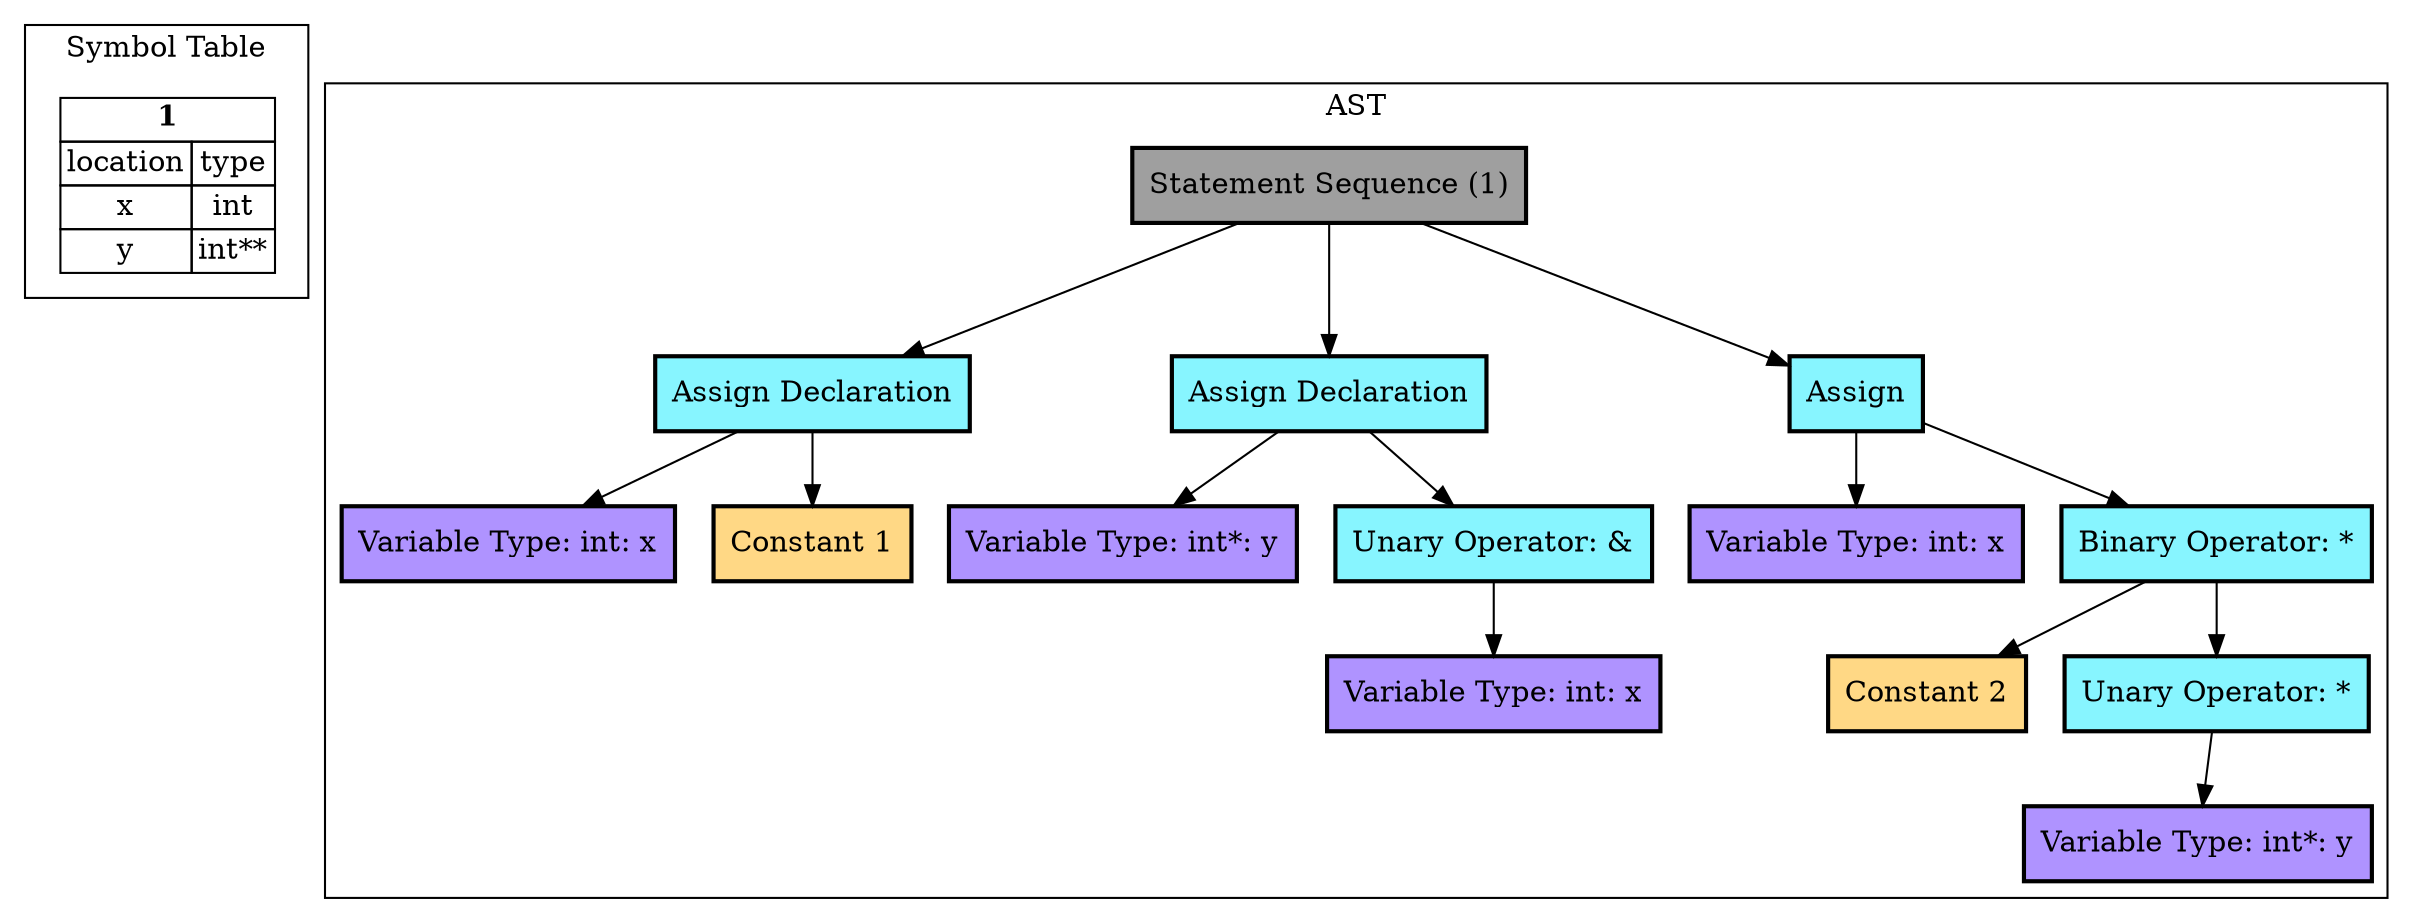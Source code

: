 Digraph G { 
	subgraph cluster_0 {
		tbl1 [
			shape=plaintext
			label=<
				<table border='0' cellborder='1' cellspacing='0'>
					<tr><td colspan="2"><b>1</b></td></tr>
					<tr><td>location</td><td>type</td></tr>
					<tr><td>x</td><td>int</td></tr>
					<tr><td>y</td><td>int**</td></tr>
				</table>
			>];
		label = "Symbol Table";
	}
subgraph cluster_1 {
node [style=filled, shape=rectangle, penwidth=2];
1[label="Statement Sequence (1)", fillcolor="#9f9f9f"] 
2[label="Assign Declaration", fillcolor="#87f5ff"] 
3[label="Variable Type: int: x", fillcolor="#af93ff"] 
4[label="Constant 1", fillcolor="#FFD885"] 
5[label="Assign Declaration", fillcolor="#87f5ff"] 
6[label="Variable Type: int*: y", fillcolor="#af93ff"] 
7[label="Unary Operator: &", fillcolor="#87f5ff"] 
8[label="Variable Type: int: x", fillcolor="#af93ff"] 
9[label="Assign", fillcolor="#87f5ff"] 
10[label="Variable Type: int: x", fillcolor="#af93ff"] 
11[label="Binary Operator: *", fillcolor="#87f5ff"] 
12[label="Constant 2", fillcolor="#FFD885"] 
13[label="Unary Operator: *", fillcolor="#87f5ff"] 
14[label="Variable Type: int*: y", fillcolor="#af93ff"] 
1 -> 2
2 -> 3
2 -> 4
1 -> 5
5 -> 6
5 -> 7
7 -> 8
1 -> 9
9 -> 10
9 -> 11
11 -> 12
11 -> 13
13 -> 14
label = "AST";
}
}